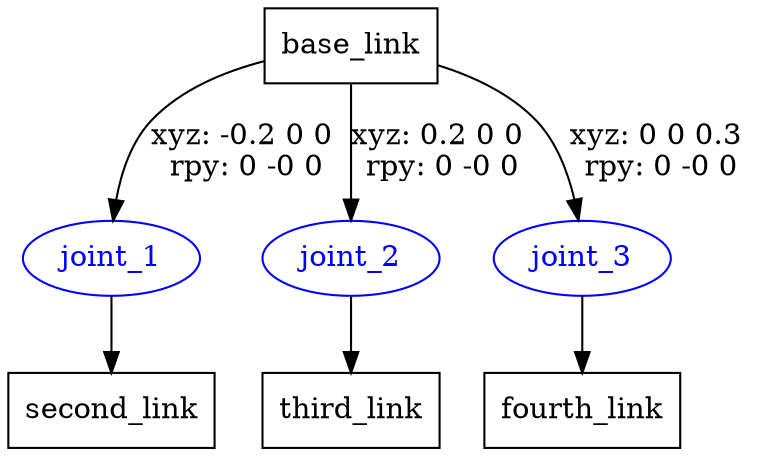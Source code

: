 digraph G {
node [shape=box];
"base_link" [label="base_link"];
"second_link" [label="second_link"];
"third_link" [label="third_link"];
"fourth_link" [label="fourth_link"];
node [shape=ellipse, color=blue, fontcolor=blue];
"base_link" -> "joint_1" [label="xyz: -0.2 0 0 \nrpy: 0 -0 0"]
"joint_1" -> "second_link"
"base_link" -> "joint_2" [label="xyz: 0.2 0 0 \nrpy: 0 -0 0"]
"joint_2" -> "third_link"
"base_link" -> "joint_3" [label="xyz: 0 0 0.3 \nrpy: 0 -0 0"]
"joint_3" -> "fourth_link"
}
